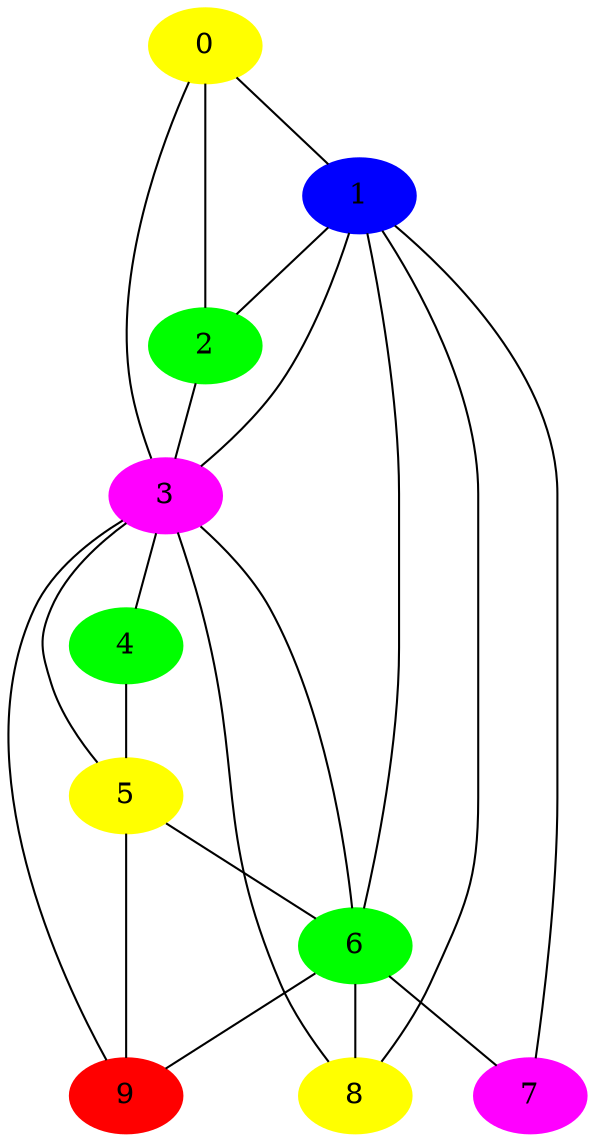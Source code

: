 graph planar3 {
      0 -- 1 ;
      0 -- 2 ;
      0 -- 3 ;
      1 -- 2 ;
      1 -- 3 ;
      1 -- 6 ;
      1 -- 7 ;
      1 -- 8 ;
      2 -- 3 ;
      3 -- 4 ;
      3 -- 5 ;
      3 -- 6 ;
      3 -- 8 ;
      3 -- 9 ;
      4 -- 5 ;
      5 -- 6 ;
      5 -- 9 ;
      6 -- 7 ;
      6 -- 8 ;
      6 -- 9 ;
      7 ;
      8 ;
      9 ;
      0 [color=yellow, style=filled];
      1 [color=blue, style=filled];
      2 [color=green, style=filled];
      3 [color=magenta, style=filled];
      4 [color=green, style=filled];
      5 [color=yellow, style=filled];
      6 [color=green, style=filled];
      7 [color=magenta, style=filled];
      8 [color=yellow, style=filled];
      9 [color=red, style=filled]
}